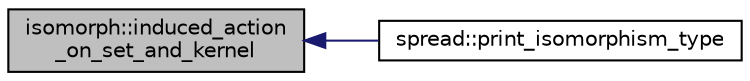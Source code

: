 digraph "isomorph::induced_action_on_set_and_kernel"
{
  edge [fontname="Helvetica",fontsize="10",labelfontname="Helvetica",labelfontsize="10"];
  node [fontname="Helvetica",fontsize="10",shape=record];
  rankdir="LR";
  Node5368 [label="isomorph::induced_action\l_on_set_and_kernel",height=0.2,width=0.4,color="black", fillcolor="grey75", style="filled", fontcolor="black"];
  Node5368 -> Node5369 [dir="back",color="midnightblue",fontsize="10",style="solid",fontname="Helvetica"];
  Node5369 [label="spread::print_isomorphism_type",height=0.2,width=0.4,color="black", fillcolor="white", style="filled",URL="$da/dc1/classspread.html#ac00cfa228f832076e6e5d81319828fa7"];
}
